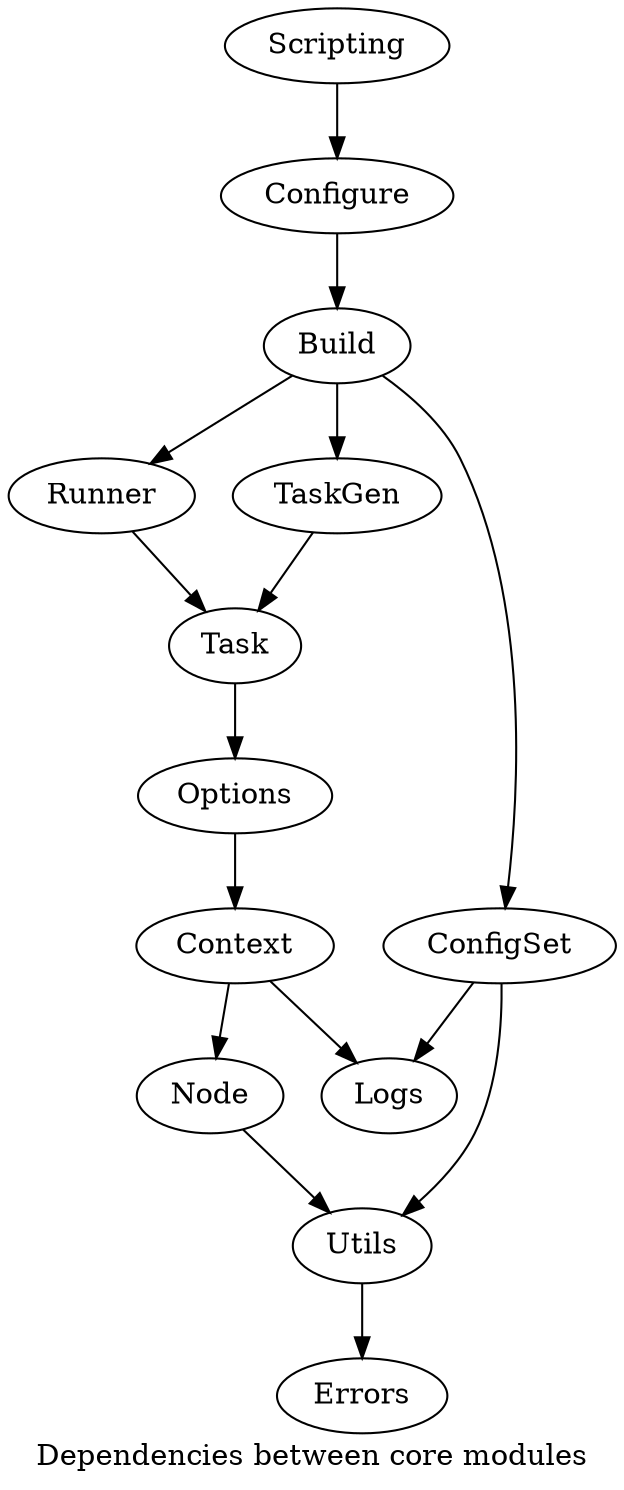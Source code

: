 digraph G {
	label="Dependencies between core modules";

	Build -> Runner;
	Build -> TaskGen;
	Build -> ConfigSet;

	ConfigSet -> Utils;
	ConfigSet -> Logs;

	Configure -> Build;

	Context -> Logs;
	Context -> "Node";

	"Node" -> Utils;

	Options -> Context;

	Runner -> Task;

	Scripting -> Configure;

	TaskGen -> Task;

	Task -> Options;

	Utils -> Errors;
}
